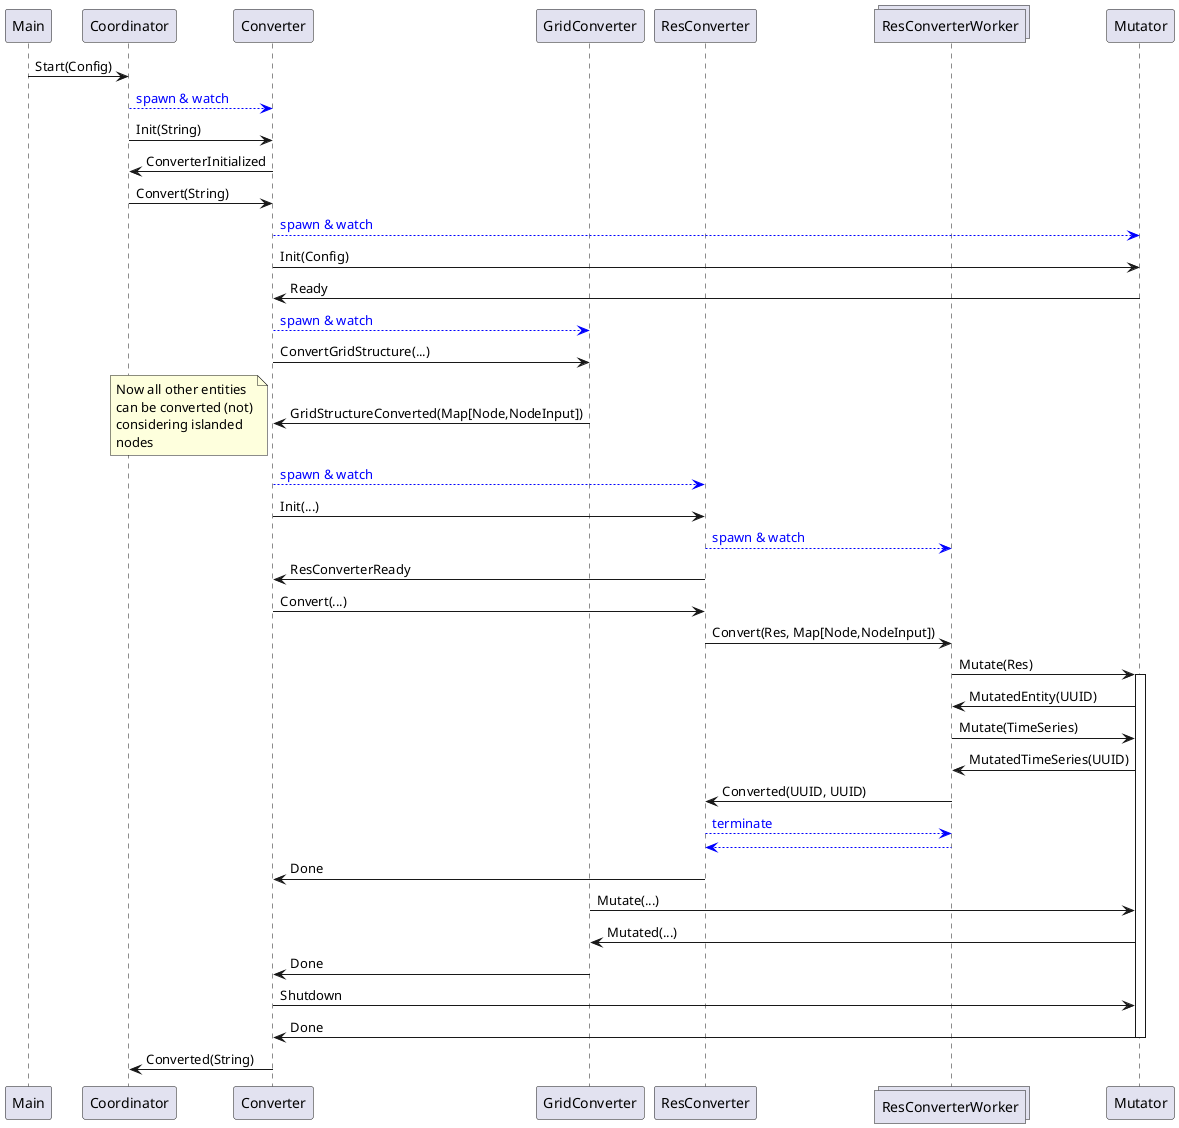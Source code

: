 @startuml

participant Main
participant Coordinator
participant Converter
participant GridConverter
participant ResConverter
collections ResConverterWorker
participant Mutator

Main -> Coordinator: Start(Config)
Coordinator --[#blue]> Converter: <font color=blue>spawn & watch</font>
Coordinator -> Converter: Init(String)
Coordinator <- Converter: ConverterInitialized
Coordinator -> Converter: Convert(String)
Converter --[#blue]> Mutator: <font color=blue>spawn & watch</font>
Converter -> Mutator: Init(Config)
Converter <- Mutator: Ready
Converter --[#blue]> GridConverter: <font color=blue>spawn & watch</font>
Converter -> GridConverter: ConvertGridStructure(...)
Converter <- GridConverter: GridStructureConverted(Map[Node,NodeInput])
note left: Now all other entities\ncan be converted (not)\nconsidering islanded\nnodes

Converter --[#blue]> ResConverter: <font color=blue>spawn & watch</font>
Converter -> ResConverter: Init(...)
ResConverter --[#blue]> ResConverterWorker:  <font color=blue>spawn & watch</font>
Converter <- ResConverter: ResConverterReady
Converter -> ResConverter: Convert(...)
ResConverter -> ResConverterWorker: Convert(Res, Map[Node,NodeInput])
ResConverterWorker -> Mutator: Mutate(Res)
activate Mutator
ResConverterWorker <- Mutator: MutatedEntity(UUID)
ResConverterWorker -> Mutator: Mutate(TimeSeries)
ResConverterWorker <- Mutator: MutatedTimeSeries(UUID)
ResConverter <- ResConverterWorker: Converted(UUID, UUID)
ResConverter --[#blue]> ResConverterWorker: <font color=blue>terminate</font>
ResConverter <--[#blue] ResConverterWorker
Converter <- ResConverter: Done

GridConverter -> Mutator: Mutate(...)
GridConverter <- Mutator: Mutated(...)
Converter <- GridConverter: Done

Converter -> Mutator: Shutdown
Converter <- Mutator: Done
deactivate Mutator

Coordinator <- Converter: Converted(String)
@enduml